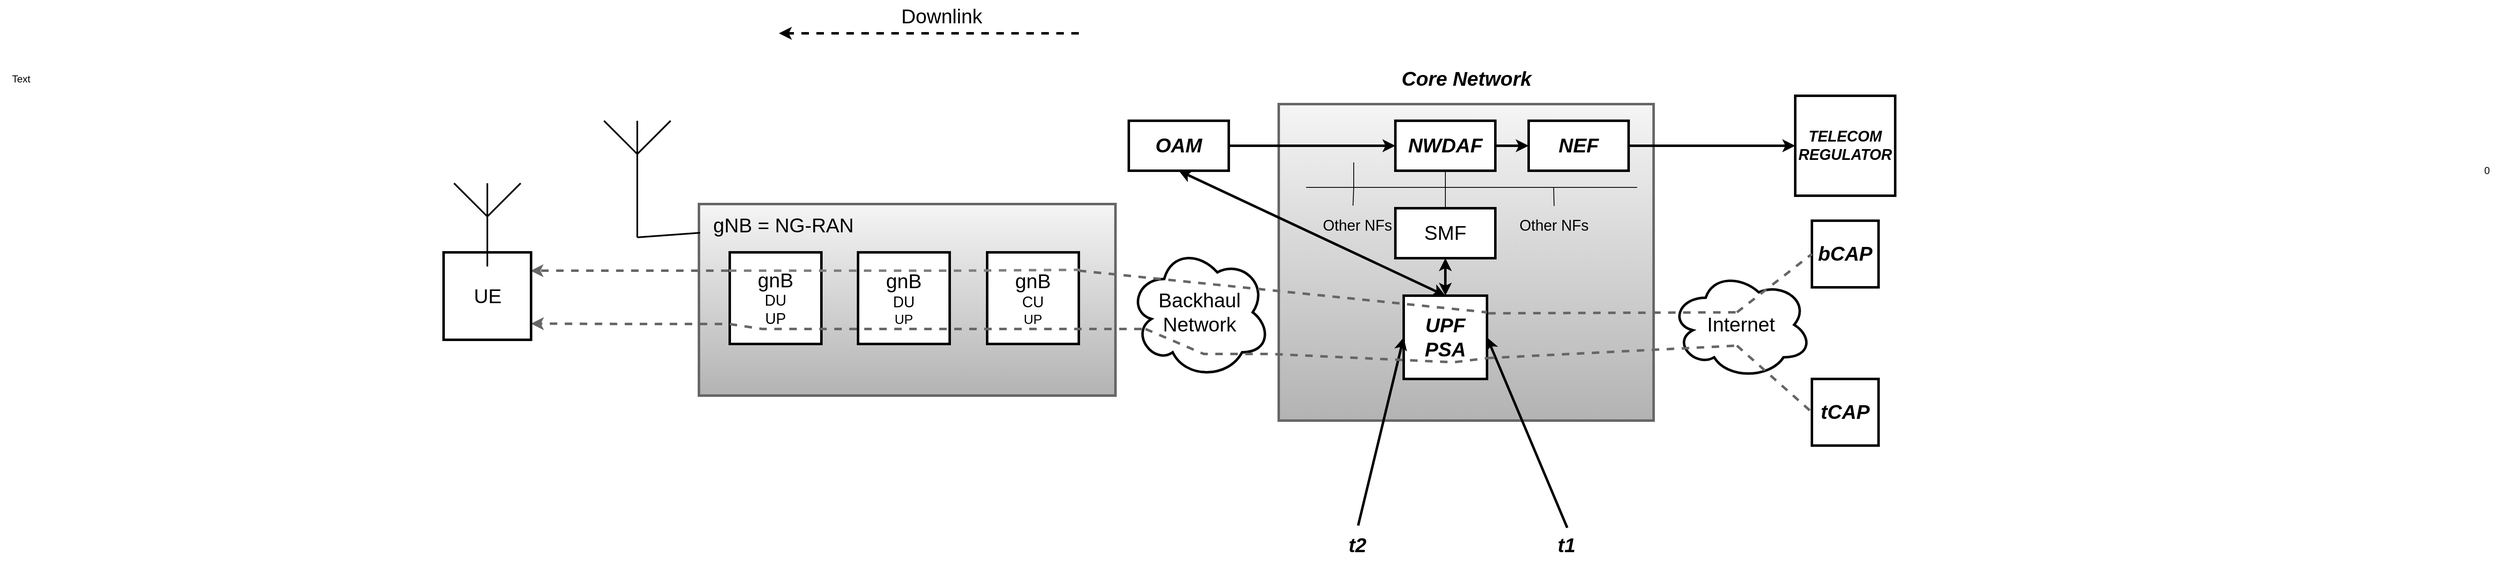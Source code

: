 <mxfile version="20.8.1" type="device"><diagram id="ArRep0GkZEWteI8Kon71" name="Página-1"><mxGraphModel dx="3472" dy="2063" grid="1" gridSize="10" guides="1" tooltips="1" connect="1" arrows="1" fold="1" page="1" pageScale="1" pageWidth="827" pageHeight="1169" math="0" shadow="0"><root><mxCell id="0"/><mxCell id="1" parent="0"/><mxCell id="TQnkf7wkdLghxpBxRbF4-7" value="0" style="rounded=0;whiteSpace=wrap;html=1;strokeWidth=3;fillColor=#f5f5f5;gradientColor=#b3b3b3;strokeColor=#666666;" parent="1" vertex="1"><mxGeometry x="-376" y="40" width="500" height="230" as="geometry"/></mxCell><mxCell id="TQnkf7wkdLghxpBxRbF4-6" value="" style="rounded=0;whiteSpace=wrap;html=1;strokeWidth=3;fillColor=#f5f5f5;gradientColor=#b3b3b3;strokeColor=#666666;" parent="1" vertex="1"><mxGeometry x="320" y="-80" width="450" height="380" as="geometry"/></mxCell><mxCell id="TQnkf7wkdLghxpBxRbF4-1" value="&lt;font style=&quot;font-size: 24px;&quot;&gt;Internet&lt;/font&gt;" style="ellipse;shape=cloud;whiteSpace=wrap;html=1;strokeWidth=3;" parent="1" vertex="1"><mxGeometry x="790" y="120" width="170" height="130" as="geometry"/></mxCell><mxCell id="TQnkf7wkdLghxpBxRbF4-2" value="&lt;i&gt;&lt;b&gt;&lt;font style=&quot;font-size: 24px;&quot;&gt;bCAP&lt;/font&gt;&lt;/b&gt;&lt;/i&gt;" style="whiteSpace=wrap;html=1;aspect=fixed;strokeWidth=3;" parent="1" vertex="1"><mxGeometry x="960" y="60" width="80" height="80" as="geometry"/></mxCell><mxCell id="TQnkf7wkdLghxpBxRbF4-3" value="&lt;i&gt;&lt;b&gt;&lt;font style=&quot;font-size: 24px;&quot;&gt;tCAP&lt;/font&gt;&lt;/b&gt;&lt;/i&gt;" style="whiteSpace=wrap;html=1;aspect=fixed;strokeWidth=3;" parent="1" vertex="1"><mxGeometry x="960" y="250" width="80" height="80" as="geometry"/></mxCell><mxCell id="TQnkf7wkdLghxpBxRbF4-4" value="&lt;i&gt;&lt;b&gt;&lt;font style=&quot;font-size: 24px;&quot;&gt;UPF&lt;br&gt;PSA&lt;/font&gt;&lt;/b&gt;&lt;/i&gt;" style="whiteSpace=wrap;html=1;aspect=fixed;strokeWidth=3;" parent="1" vertex="1"><mxGeometry x="470" y="150" width="100" height="100" as="geometry"/></mxCell><mxCell id="TQnkf7wkdLghxpBxRbF4-5" style="edgeStyle=orthogonalEdgeStyle;rounded=0;orthogonalLoop=1;jettySize=auto;html=1;exitX=0.5;exitY=1;exitDx=0;exitDy=0;" parent="1" source="TQnkf7wkdLghxpBxRbF4-4" target="TQnkf7wkdLghxpBxRbF4-4" edge="1"><mxGeometry relative="1" as="geometry"/></mxCell><mxCell id="aHfFYWCeyIJCy8IEafvo-1" style="edgeStyle=orthogonalEdgeStyle;rounded=0;orthogonalLoop=1;jettySize=auto;html=1;entryX=0.994;entryY=0.21;entryDx=0;entryDy=0;entryPerimeter=0;strokeWidth=3;fontSize=24;exitX=-0.013;exitY=0.2;exitDx=0;exitDy=0;exitPerimeter=0;dashed=1;fillColor=#f5f5f5;gradientColor=#b3b3b3;strokeColor=#666666;" edge="1" parent="1" source="TQnkf7wkdLghxpBxRbF4-8" target="RcaHRLoeHoE521C9R04x-10"><mxGeometry relative="1" as="geometry"><Array as="points"><mxPoint x="-350" y="120"/><mxPoint x="-350" y="120"/></Array></mxGeometry></mxCell><mxCell id="aHfFYWCeyIJCy8IEafvo-2" style="edgeStyle=orthogonalEdgeStyle;rounded=0;orthogonalLoop=1;jettySize=auto;html=1;entryX=0.999;entryY=0.815;entryDx=0;entryDy=0;entryPerimeter=0;strokeWidth=3;fontSize=24;exitX=0.009;exitY=0.854;exitDx=0;exitDy=0;exitPerimeter=0;dashed=1;fillColor=#f5f5f5;gradientColor=#b3b3b3;strokeColor=#666666;" edge="1" parent="1" source="TQnkf7wkdLghxpBxRbF4-8" target="RcaHRLoeHoE521C9R04x-10"><mxGeometry relative="1" as="geometry"><Array as="points"><mxPoint x="-338" y="184"/><mxPoint x="-458" y="184"/></Array></mxGeometry></mxCell><mxCell id="TQnkf7wkdLghxpBxRbF4-8" value="&lt;div&gt;&lt;font style=&quot;font-size: 24px;&quot;&gt;gnB&lt;/font&gt;&lt;/div&gt;&lt;div&gt;&lt;font style=&quot;font-size: 18px;&quot;&gt;DU&lt;/font&gt;&lt;/div&gt;&lt;div&gt;&lt;font style=&quot;font-size: 18px;&quot;&gt;UP&lt;br&gt;&lt;/font&gt;&lt;/div&gt;" style="whiteSpace=wrap;html=1;aspect=fixed;strokeWidth=3;" parent="1" vertex="1"><mxGeometry x="-339" y="98" width="110" height="110" as="geometry"/></mxCell><mxCell id="TQnkf7wkdLghxpBxRbF4-9" value="&lt;div&gt;&lt;font style=&quot;font-size: 24px;&quot;&gt;gnB&lt;/font&gt;&lt;/div&gt;&lt;div&gt;&lt;font style=&quot;font-size: 18px;&quot;&gt;DU&lt;/font&gt;&lt;/div&gt;&lt;div&gt;&lt;font size=&quot;3&quot;&gt;UP&lt;br&gt;&lt;/font&gt;&lt;/div&gt;" style="whiteSpace=wrap;html=1;aspect=fixed;strokeWidth=3;" parent="1" vertex="1"><mxGeometry x="-185" y="98" width="110" height="110" as="geometry"/></mxCell><mxCell id="TQnkf7wkdLghxpBxRbF4-10" value="&lt;div&gt;&lt;font style=&quot;font-size: 24px;&quot;&gt;gnB&lt;/font&gt;&lt;/div&gt;&lt;div&gt;&lt;font style=&quot;font-size: 18px;&quot;&gt;CU&lt;/font&gt;&lt;/div&gt;&lt;div&gt;&lt;font size=&quot;3&quot;&gt;UP&lt;br&gt;&lt;/font&gt;&lt;/div&gt;" style="whiteSpace=wrap;html=1;aspect=fixed;strokeWidth=3;" parent="1" vertex="1"><mxGeometry x="-30" y="98" width="110" height="110" as="geometry"/></mxCell><mxCell id="TQnkf7wkdLghxpBxRbF4-11" value="&lt;font style=&quot;font-size: 24px;&quot;&gt;gNB = NG-RAN&lt;/font&gt;" style="text;html=1;align=center;verticalAlign=middle;resizable=0;points=[];autosize=1;strokeColor=none;fillColor=none;" parent="1" vertex="1"><mxGeometry x="-370" y="46" width="190" height="40" as="geometry"/></mxCell><mxCell id="TQnkf7wkdLghxpBxRbF4-13" value="&lt;div&gt;&lt;font style=&quot;font-size: 24px;&quot;&gt;Backhaul&lt;/font&gt;&lt;/div&gt;&lt;div&gt;&lt;font style=&quot;font-size: 24px;&quot;&gt;Network&lt;br&gt;&lt;/font&gt;&lt;/div&gt;" style="ellipse;shape=cloud;whiteSpace=wrap;html=1;strokeWidth=3;" parent="1" vertex="1"><mxGeometry x="140" y="90" width="170" height="160" as="geometry"/></mxCell><mxCell id="RcaHRLoeHoE521C9R04x-2" value="&lt;i&gt;&lt;b&gt;&lt;font style=&quot;font-size: 24px;&quot;&gt;OAM&lt;/font&gt;&lt;/b&gt;&lt;/i&gt;" style="rounded=0;whiteSpace=wrap;html=1;strokeWidth=3;" parent="1" vertex="1"><mxGeometry x="140" y="-60" width="120" height="60" as="geometry"/></mxCell><mxCell id="RcaHRLoeHoE521C9R04x-3" value="&lt;i&gt;&lt;b&gt;&lt;font style=&quot;font-size: 24px;&quot;&gt;t2&lt;/font&gt;&lt;/b&gt;&lt;/i&gt;" style="text;html=1;align=center;verticalAlign=middle;resizable=0;points=[];autosize=1;strokeColor=none;fillColor=none;" parent="1" vertex="1"><mxGeometry x="394" y="430" width="40" height="40" as="geometry"/></mxCell><mxCell id="RcaHRLoeHoE521C9R04x-4" value="&lt;i&gt;&lt;b&gt;&lt;font style=&quot;font-size: 24px;&quot;&gt;t1&lt;/font&gt;&lt;/b&gt;&lt;/i&gt;" style="text;html=1;align=center;verticalAlign=middle;resizable=0;points=[];autosize=1;strokeColor=none;fillColor=none;" parent="1" vertex="1"><mxGeometry x="645" y="430" width="40" height="40" as="geometry"/></mxCell><mxCell id="RcaHRLoeHoE521C9R04x-8" value="" style="endArrow=classic;html=1;rounded=0;strokeWidth=3;dashed=1;" parent="1" edge="1"><mxGeometry width="50" height="50" relative="1" as="geometry"><mxPoint x="80" y="-165" as="sourcePoint"/><mxPoint x="-280" y="-165" as="targetPoint"/></mxGeometry></mxCell><mxCell id="RcaHRLoeHoE521C9R04x-9" value="&lt;font style=&quot;font-size: 24px;&quot;&gt;Downlink&lt;/font&gt;" style="text;html=1;align=center;verticalAlign=middle;resizable=0;points=[];autosize=1;strokeColor=none;fillColor=none;" parent="1" vertex="1"><mxGeometry x="-145" y="-205" width="120" height="40" as="geometry"/></mxCell><mxCell id="RcaHRLoeHoE521C9R04x-10" value="&lt;div&gt;&lt;font style=&quot;font-size: 24px;&quot;&gt;UE&lt;/font&gt;&lt;/div&gt;" style="whiteSpace=wrap;html=1;aspect=fixed;strokeWidth=3;" parent="1" vertex="1"><mxGeometry x="-682.5" y="98" width="105" height="105" as="geometry"/></mxCell><mxCell id="RcaHRLoeHoE521C9R04x-11" value="" style="verticalLabelPosition=bottom;shadow=0;dashed=0;align=center;html=1;verticalAlign=top;shape=mxgraph.electrical.radio.aerial_-_antenna_1;strokeWidth=2;" parent="1" vertex="1"><mxGeometry x="-670" y="15" width="80" height="100" as="geometry"/></mxCell><mxCell id="RcaHRLoeHoE521C9R04x-12" value="" style="verticalLabelPosition=bottom;shadow=0;dashed=0;align=center;html=1;verticalAlign=top;shape=mxgraph.electrical.radio.aerial_-_antenna_1;strokeWidth=2;" parent="1" vertex="1"><mxGeometry x="-490" y="-60" width="80" height="100" as="geometry"/></mxCell><mxCell id="RcaHRLoeHoE521C9R04x-14" value="" style="endArrow=none;html=1;rounded=0;entryX=0.003;entryY=0.15;entryDx=0;entryDy=0;entryPerimeter=0;strokeWidth=2;" parent="1" target="TQnkf7wkdLghxpBxRbF4-7" edge="1"><mxGeometry width="50" height="50" relative="1" as="geometry"><mxPoint x="-450" y="80" as="sourcePoint"/><mxPoint x="-380.0" y="76.04" as="targetPoint"/></mxGeometry></mxCell><mxCell id="RcaHRLoeHoE521C9R04x-17" value="" style="endArrow=classic;html=1;rounded=0;exitX=0.533;exitY=-0.1;exitDx=0;exitDy=0;exitPerimeter=0;entryX=0;entryY=0.5;entryDx=0;entryDy=0;strokeWidth=3;" parent="1" source="RcaHRLoeHoE521C9R04x-3" target="TQnkf7wkdLghxpBxRbF4-4" edge="1"><mxGeometry width="50" height="50" relative="1" as="geometry"><mxPoint x="600" y="280" as="sourcePoint"/><mxPoint x="650" y="230" as="targetPoint"/></mxGeometry></mxCell><mxCell id="RcaHRLoeHoE521C9R04x-18" value="" style="endArrow=classic;html=1;rounded=0;exitX=0.533;exitY=-0.033;exitDx=0;exitDy=0;exitPerimeter=0;entryX=1;entryY=0.5;entryDx=0;entryDy=0;strokeWidth=3;" parent="1" source="RcaHRLoeHoE521C9R04x-4" target="TQnkf7wkdLghxpBxRbF4-4" edge="1"><mxGeometry width="50" height="50" relative="1" as="geometry"><mxPoint x="600" y="280" as="sourcePoint"/><mxPoint x="650" y="230" as="targetPoint"/></mxGeometry></mxCell><mxCell id="RcaHRLoeHoE521C9R04x-27" value="" style="endArrow=none;html=1;rounded=0;entryX=0;entryY=0.5;entryDx=0;entryDy=0;strokeWidth=3;dashed=1;fillColor=#f5f5f5;strokeColor=#666666;gradientColor=#b3b3b3;shadow=0;" parent="1" target="TQnkf7wkdLghxpBxRbF4-2" edge="1"><mxGeometry width="50" height="50" relative="1" as="geometry"><mxPoint x="870" y="170" as="sourcePoint"/><mxPoint x="800" y="180" as="targetPoint"/></mxGeometry></mxCell><mxCell id="RcaHRLoeHoE521C9R04x-31" value="" style="endArrow=none;html=1;rounded=0;entryX=0;entryY=0.5;entryDx=0;entryDy=0;strokeWidth=3;dashed=1;fillColor=#f5f5f5;gradientColor=#b3b3b3;strokeColor=#666666;" parent="1" target="TQnkf7wkdLghxpBxRbF4-3" edge="1"><mxGeometry width="50" height="50" relative="1" as="geometry"><mxPoint x="870" y="210" as="sourcePoint"/><mxPoint x="800" y="180" as="targetPoint"/></mxGeometry></mxCell><mxCell id="RcaHRLoeHoE521C9R04x-33" value="" style="endArrow=none;html=1;rounded=0;exitX=1.014;exitY=0.212;exitDx=0;exitDy=0;strokeWidth=3;exitPerimeter=0;dashed=1;fillColor=#f5f5f5;gradientColor=#b3b3b3;strokeColor=#666666;" parent="1" source="TQnkf7wkdLghxpBxRbF4-4" edge="1"><mxGeometry width="50" height="50" relative="1" as="geometry"><mxPoint x="825" y="176" as="sourcePoint"/><mxPoint x="870" y="170" as="targetPoint"/></mxGeometry></mxCell><mxCell id="RcaHRLoeHoE521C9R04x-34" value="" style="endArrow=none;html=1;rounded=0;strokeWidth=3;dashed=1;fillColor=#f5f5f5;gradientColor=#b3b3b3;strokeColor=#666666;" parent="1" edge="1"><mxGeometry width="50" height="50" relative="1" as="geometry"><mxPoint x="80" y="120" as="sourcePoint"/><mxPoint x="570" y="170" as="targetPoint"/></mxGeometry></mxCell><mxCell id="RcaHRLoeHoE521C9R04x-36" value="" style="endArrow=none;html=1;entryX=1.012;entryY=0.191;entryDx=0;entryDy=0;strokeWidth=3;entryPerimeter=0;shadow=0;dashed=1;fillColor=#f5f5f5;gradientColor=#b3b3b3;strokeColor=#808080;rounded=0;" parent="1" target="TQnkf7wkdLghxpBxRbF4-10" edge="1"><mxGeometry width="50" height="50" relative="1" as="geometry"><mxPoint x="-340" y="120" as="sourcePoint"/><mxPoint x="-80" y="110" as="targetPoint"/><Array as="points"><mxPoint x="-220" y="120"/><mxPoint x="-70" y="120"/></Array></mxGeometry></mxCell><mxCell id="RcaHRLoeHoE521C9R04x-40" value="" style="endArrow=none;html=1;rounded=0;exitX=1;exitY=0.75;exitDx=0;exitDy=0;strokeWidth=3;dashed=1;fillColor=#f5f5f5;gradientColor=#b3b3b3;strokeColor=#666666;" parent="1" source="TQnkf7wkdLghxpBxRbF4-4" edge="1"><mxGeometry width="50" height="50" relative="1" as="geometry"><mxPoint x="570" y="240" as="sourcePoint"/><mxPoint x="870" y="210" as="targetPoint"/></mxGeometry></mxCell><mxCell id="RcaHRLoeHoE521C9R04x-41" value="" style="endArrow=classic;startArrow=classic;html=1;rounded=0;entryX=0.5;entryY=1;entryDx=0;entryDy=0;exitX=0.5;exitY=0;exitDx=0;exitDy=0;strokeWidth=3;" parent="1" source="TQnkf7wkdLghxpBxRbF4-4" target="RcaHRLoeHoE521C9R04x-2" edge="1"><mxGeometry width="50" height="50" relative="1" as="geometry"><mxPoint x="620" y="170" as="sourcePoint"/><mxPoint x="670" y="120" as="targetPoint"/></mxGeometry></mxCell><mxCell id="RcaHRLoeHoE521C9R04x-42" value="" style="endArrow=none;html=1;rounded=0;entryX=1;entryY=0.75;entryDx=0;entryDy=0;strokeWidth=3;dashed=1;fillColor=#f5f5f5;gradientColor=#b3b3b3;strokeColor=#666666;" parent="1" target="TQnkf7wkdLghxpBxRbF4-4" edge="1"><mxGeometry width="50" height="50" relative="1" as="geometry"><mxPoint x="160" y="190" as="sourcePoint"/><mxPoint x="80" y="170" as="targetPoint"/><Array as="points"><mxPoint x="230" y="220"/><mxPoint x="310" y="220"/><mxPoint x="530" y="230"/></Array></mxGeometry></mxCell><mxCell id="RcaHRLoeHoE521C9R04x-43" value="" style="endArrow=none;html=1;rounded=0;strokeWidth=3;exitX=-0.001;exitY=0.783;exitDx=0;exitDy=0;exitPerimeter=0;dashed=1;fillColor=#f5f5f5;gradientColor=#b3b3b3;strokeColor=#666666;fontStyle=0;jumpStyle=none;" parent="1" source="TQnkf7wkdLghxpBxRbF4-8" edge="1"><mxGeometry width="50" height="50" relative="1" as="geometry"><mxPoint x="-330" y="190" as="sourcePoint"/><mxPoint x="160" y="190" as="targetPoint"/><Array as="points"><mxPoint x="-300" y="190"/><mxPoint x="-120" y="190"/><mxPoint x="20" y="190"/></Array></mxGeometry></mxCell><mxCell id="RcaHRLoeHoE521C9R04x-46" value="" style="endArrow=none;html=1;rounded=0;entryX=0.5;entryY=1;entryDx=0;entryDy=0;entryPerimeter=0;strokeWidth=2;" parent="1" target="RcaHRLoeHoE521C9R04x-12" edge="1"><mxGeometry width="50" height="50" relative="1" as="geometry"><mxPoint x="-450" y="80" as="sourcePoint"/><mxPoint x="-340" y="100" as="targetPoint"/></mxGeometry></mxCell><mxCell id="S5Y1Wo6sfJjaEsOx66Fw-2" style="edgeStyle=orthogonalEdgeStyle;rounded=0;orthogonalLoop=1;jettySize=auto;html=1;exitX=1;exitY=0.5;exitDx=0;exitDy=0;entryX=0;entryY=0.5;entryDx=0;entryDy=0;strokeWidth=3;" parent="1" source="RcaHRLoeHoE521C9R04x-48" target="S5Y1Wo6sfJjaEsOx66Fw-1" edge="1"><mxGeometry relative="1" as="geometry"/></mxCell><mxCell id="RcaHRLoeHoE521C9R04x-48" value="&lt;i&gt;&lt;b&gt;&lt;font style=&quot;font-size: 24px;&quot;&gt;NWDAF&lt;/font&gt;&lt;/b&gt;&lt;/i&gt;" style="rounded=0;whiteSpace=wrap;html=1;strokeWidth=3;" parent="1" vertex="1"><mxGeometry x="460" y="-60" width="120" height="60" as="geometry"/></mxCell><mxCell id="RcaHRLoeHoE521C9R04x-55" value="&lt;i&gt;&lt;b&gt;&lt;font style=&quot;font-size: 18px;&quot;&gt;TELECOM&lt;br&gt;REGULATOR&lt;/font&gt;&lt;/b&gt;&lt;/i&gt;" style="whiteSpace=wrap;html=1;aspect=fixed;strokeWidth=3;" parent="1" vertex="1"><mxGeometry x="940" y="-90" width="120" height="120" as="geometry"/></mxCell><mxCell id="RcaHRLoeHoE521C9R04x-59" value="" style="shape=image;html=1;verticalAlign=top;verticalLabelPosition=bottom;labelBackgroundColor=#ffffff;imageAspect=0;aspect=fixed;image=https://cdn2.iconfinder.com/data/icons/essential-web-5/50/more-dot-tripple-many-detail-128.png;shadow=0;strokeColor=#FFFFFF;fillColor=#FFFFFF;" parent="1" vertex="1"><mxGeometry x="636" y="70" width="28" height="28" as="geometry"/></mxCell><mxCell id="RcaHRLoeHoE521C9R04x-66" value="&lt;font style=&quot;font-size: 24px;&quot;&gt;SMF&lt;/font&gt;" style="rounded=0;whiteSpace=wrap;html=1;strokeWidth=3;" parent="1" vertex="1"><mxGeometry x="460" y="45" width="120" height="60" as="geometry"/></mxCell><mxCell id="RcaHRLoeHoE521C9R04x-68" value="&lt;font style=&quot;font-size: 18px;&quot;&gt;Other NFs&lt;/font&gt;" style="text;html=1;align=center;verticalAlign=middle;resizable=0;points=[];autosize=1;strokeColor=none;fillColor=none;" parent="1" vertex="1"><mxGeometry x="595" y="46" width="110" height="40" as="geometry"/></mxCell><mxCell id="RcaHRLoeHoE521C9R04x-72" value="" style="endArrow=classic;startArrow=classic;html=1;rounded=0;entryX=0.5;entryY=1;entryDx=0;entryDy=0;exitX=0.5;exitY=0;exitDx=0;exitDy=0;strokeWidth=3;" parent="1" source="TQnkf7wkdLghxpBxRbF4-4" target="RcaHRLoeHoE521C9R04x-66" edge="1"><mxGeometry width="50" height="50" relative="1" as="geometry"><mxPoint x="400" y="180" as="sourcePoint"/><mxPoint x="450" y="130" as="targetPoint"/></mxGeometry></mxCell><mxCell id="RcaHRLoeHoE521C9R04x-77" value="&lt;font style=&quot;font-size: 18px;&quot;&gt;Other NFs&lt;/font&gt;" style="text;html=1;align=center;verticalAlign=middle;resizable=0;points=[];autosize=1;strokeColor=none;fillColor=none;" parent="1" vertex="1"><mxGeometry x="359" y="46" width="110" height="40" as="geometry"/></mxCell><mxCell id="RcaHRLoeHoE521C9R04x-78" value="" style="shape=image;html=1;verticalAlign=top;verticalLabelPosition=bottom;labelBackgroundColor=#ffffff;imageAspect=0;aspect=fixed;image=https://cdn2.iconfinder.com/data/icons/essential-web-5/50/more-dot-tripple-many-detail-128.png;shadow=0;strokeColor=#FFFFFF;fillColor=#FFFFFF;" parent="1" vertex="1"><mxGeometry x="399" y="70" width="28" height="28" as="geometry"/></mxCell><mxCell id="RcaHRLoeHoE521C9R04x-81" value="" style="endArrow=none;html=1;rounded=0;entryX=0.5;entryY=0;entryDx=0;entryDy=0;" parent="1" target="RcaHRLoeHoE521C9R04x-66" edge="1"><mxGeometry width="50" height="50" relative="1" as="geometry"><mxPoint x="520" y="20" as="sourcePoint"/><mxPoint x="500" y="120" as="targetPoint"/></mxGeometry></mxCell><mxCell id="RcaHRLoeHoE521C9R04x-82" value="" style="endArrow=none;html=1;rounded=0;exitX=0.073;exitY=0.263;exitDx=0;exitDy=0;exitPerimeter=0;" parent="1" source="TQnkf7wkdLghxpBxRbF4-6" edge="1"><mxGeometry width="50" height="50" relative="1" as="geometry"><mxPoint x="430" y="120" as="sourcePoint"/><mxPoint x="520" y="20" as="targetPoint"/></mxGeometry></mxCell><mxCell id="RcaHRLoeHoE521C9R04x-83" value="" style="endArrow=none;html=1;rounded=0;entryX=0.5;entryY=1;entryDx=0;entryDy=0;" parent="1" target="RcaHRLoeHoE521C9R04x-48" edge="1"><mxGeometry width="50" height="50" relative="1" as="geometry"><mxPoint x="520" y="20" as="sourcePoint"/><mxPoint x="600" y="110" as="targetPoint"/></mxGeometry></mxCell><mxCell id="RcaHRLoeHoE521C9R04x-84" value="" style="endArrow=none;html=1;rounded=0;entryX=0.956;entryY=0.263;entryDx=0;entryDy=0;entryPerimeter=0;" parent="1" target="TQnkf7wkdLghxpBxRbF4-6" edge="1"><mxGeometry width="50" height="50" relative="1" as="geometry"><mxPoint x="520" y="20" as="sourcePoint"/><mxPoint x="690" y="20" as="targetPoint"/></mxGeometry></mxCell><mxCell id="RcaHRLoeHoE521C9R04x-85" value="" style="endArrow=none;html=1;rounded=0;entryX=0.505;entryY=-0.095;entryDx=0;entryDy=0;entryPerimeter=0;" parent="1" target="RcaHRLoeHoE521C9R04x-68" edge="1"><mxGeometry width="50" height="50" relative="1" as="geometry"><mxPoint x="650" y="20" as="sourcePoint"/><mxPoint x="600" y="110" as="targetPoint"/></mxGeometry></mxCell><mxCell id="RcaHRLoeHoE521C9R04x-86" value="" style="endArrow=none;html=1;rounded=0;" parent="1" edge="1"><mxGeometry width="50" height="50" relative="1" as="geometry"><mxPoint x="410" y="20" as="sourcePoint"/><mxPoint x="410" y="-10" as="targetPoint"/></mxGeometry></mxCell><mxCell id="RcaHRLoeHoE521C9R04x-87" value="" style="endArrow=none;html=1;rounded=0;exitX=0.456;exitY=-0.103;exitDx=0;exitDy=0;exitPerimeter=0;" parent="1" source="RcaHRLoeHoE521C9R04x-77" edge="1"><mxGeometry width="50" height="50" relative="1" as="geometry"><mxPoint x="420" y="50" as="sourcePoint"/><mxPoint x="410" y="20" as="targetPoint"/></mxGeometry></mxCell><mxCell id="S5Y1Wo6sfJjaEsOx66Fw-3" style="edgeStyle=orthogonalEdgeStyle;rounded=0;orthogonalLoop=1;jettySize=auto;html=1;exitX=1;exitY=0.5;exitDx=0;exitDy=0;entryX=0;entryY=0.5;entryDx=0;entryDy=0;strokeWidth=3;" parent="1" source="S5Y1Wo6sfJjaEsOx66Fw-1" target="RcaHRLoeHoE521C9R04x-55" edge="1"><mxGeometry relative="1" as="geometry"/></mxCell><mxCell id="S5Y1Wo6sfJjaEsOx66Fw-1" value="&lt;div&gt;&lt;i&gt;&lt;b&gt;&lt;font style=&quot;font-size: 24px;&quot;&gt;NEF&lt;/font&gt;&lt;/b&gt;&lt;/i&gt;&lt;/div&gt;" style="rounded=0;whiteSpace=wrap;html=1;strokeWidth=3;" parent="1" vertex="1"><mxGeometry x="620" y="-60" width="120" height="60" as="geometry"/></mxCell><mxCell id="TEiOr4z_NOXbesGHp5qo-1" value="0" style="text;html=1;align=center;verticalAlign=middle;resizable=0;points=[];autosize=1;strokeColor=none;fillColor=none;" parent="1" vertex="1"><mxGeometry x="1755" y="-15" width="30" height="30" as="geometry"/></mxCell><mxCell id="TEiOr4z_NOXbesGHp5qo-2" value="Text" style="text;html=1;align=center;verticalAlign=middle;resizable=0;points=[];autosize=1;strokeColor=none;fillColor=none;" parent="1" vertex="1"><mxGeometry x="-1215" y="-125" width="50" height="30" as="geometry"/></mxCell><mxCell id="r8Q1G-PdPmv9zAGEWEPR-1" value="" style="endArrow=classic;html=1;rounded=0;exitX=1;exitY=0.5;exitDx=0;exitDy=0;entryX=0;entryY=0.5;entryDx=0;entryDy=0;strokeWidth=3;" parent="1" source="RcaHRLoeHoE521C9R04x-2" target="RcaHRLoeHoE521C9R04x-48" edge="1"><mxGeometry width="50" height="50" relative="1" as="geometry"><mxPoint x="430" y="40" as="sourcePoint"/><mxPoint x="480" y="-10" as="targetPoint"/></mxGeometry></mxCell><mxCell id="aHfFYWCeyIJCy8IEafvo-3" value="&lt;i&gt;&lt;b&gt;&lt;font style=&quot;font-size: 24px;&quot;&gt;Core Network&lt;/font&gt;&lt;/b&gt;&lt;/i&gt;" style="text;html=1;align=center;verticalAlign=middle;resizable=0;points=[];autosize=1;strokeColor=none;fillColor=none;fontSize=18;" vertex="1" parent="1"><mxGeometry x="455" y="-130" width="180" height="40" as="geometry"/></mxCell></root></mxGraphModel></diagram></mxfile>